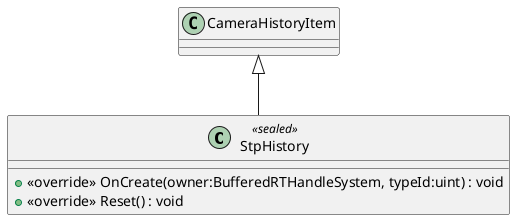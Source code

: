 @startuml
class StpHistory <<sealed>> {
    + <<override>> OnCreate(owner:BufferedRTHandleSystem, typeId:uint) : void
    + <<override>> Reset() : void
}
CameraHistoryItem <|-- StpHistory
@enduml
